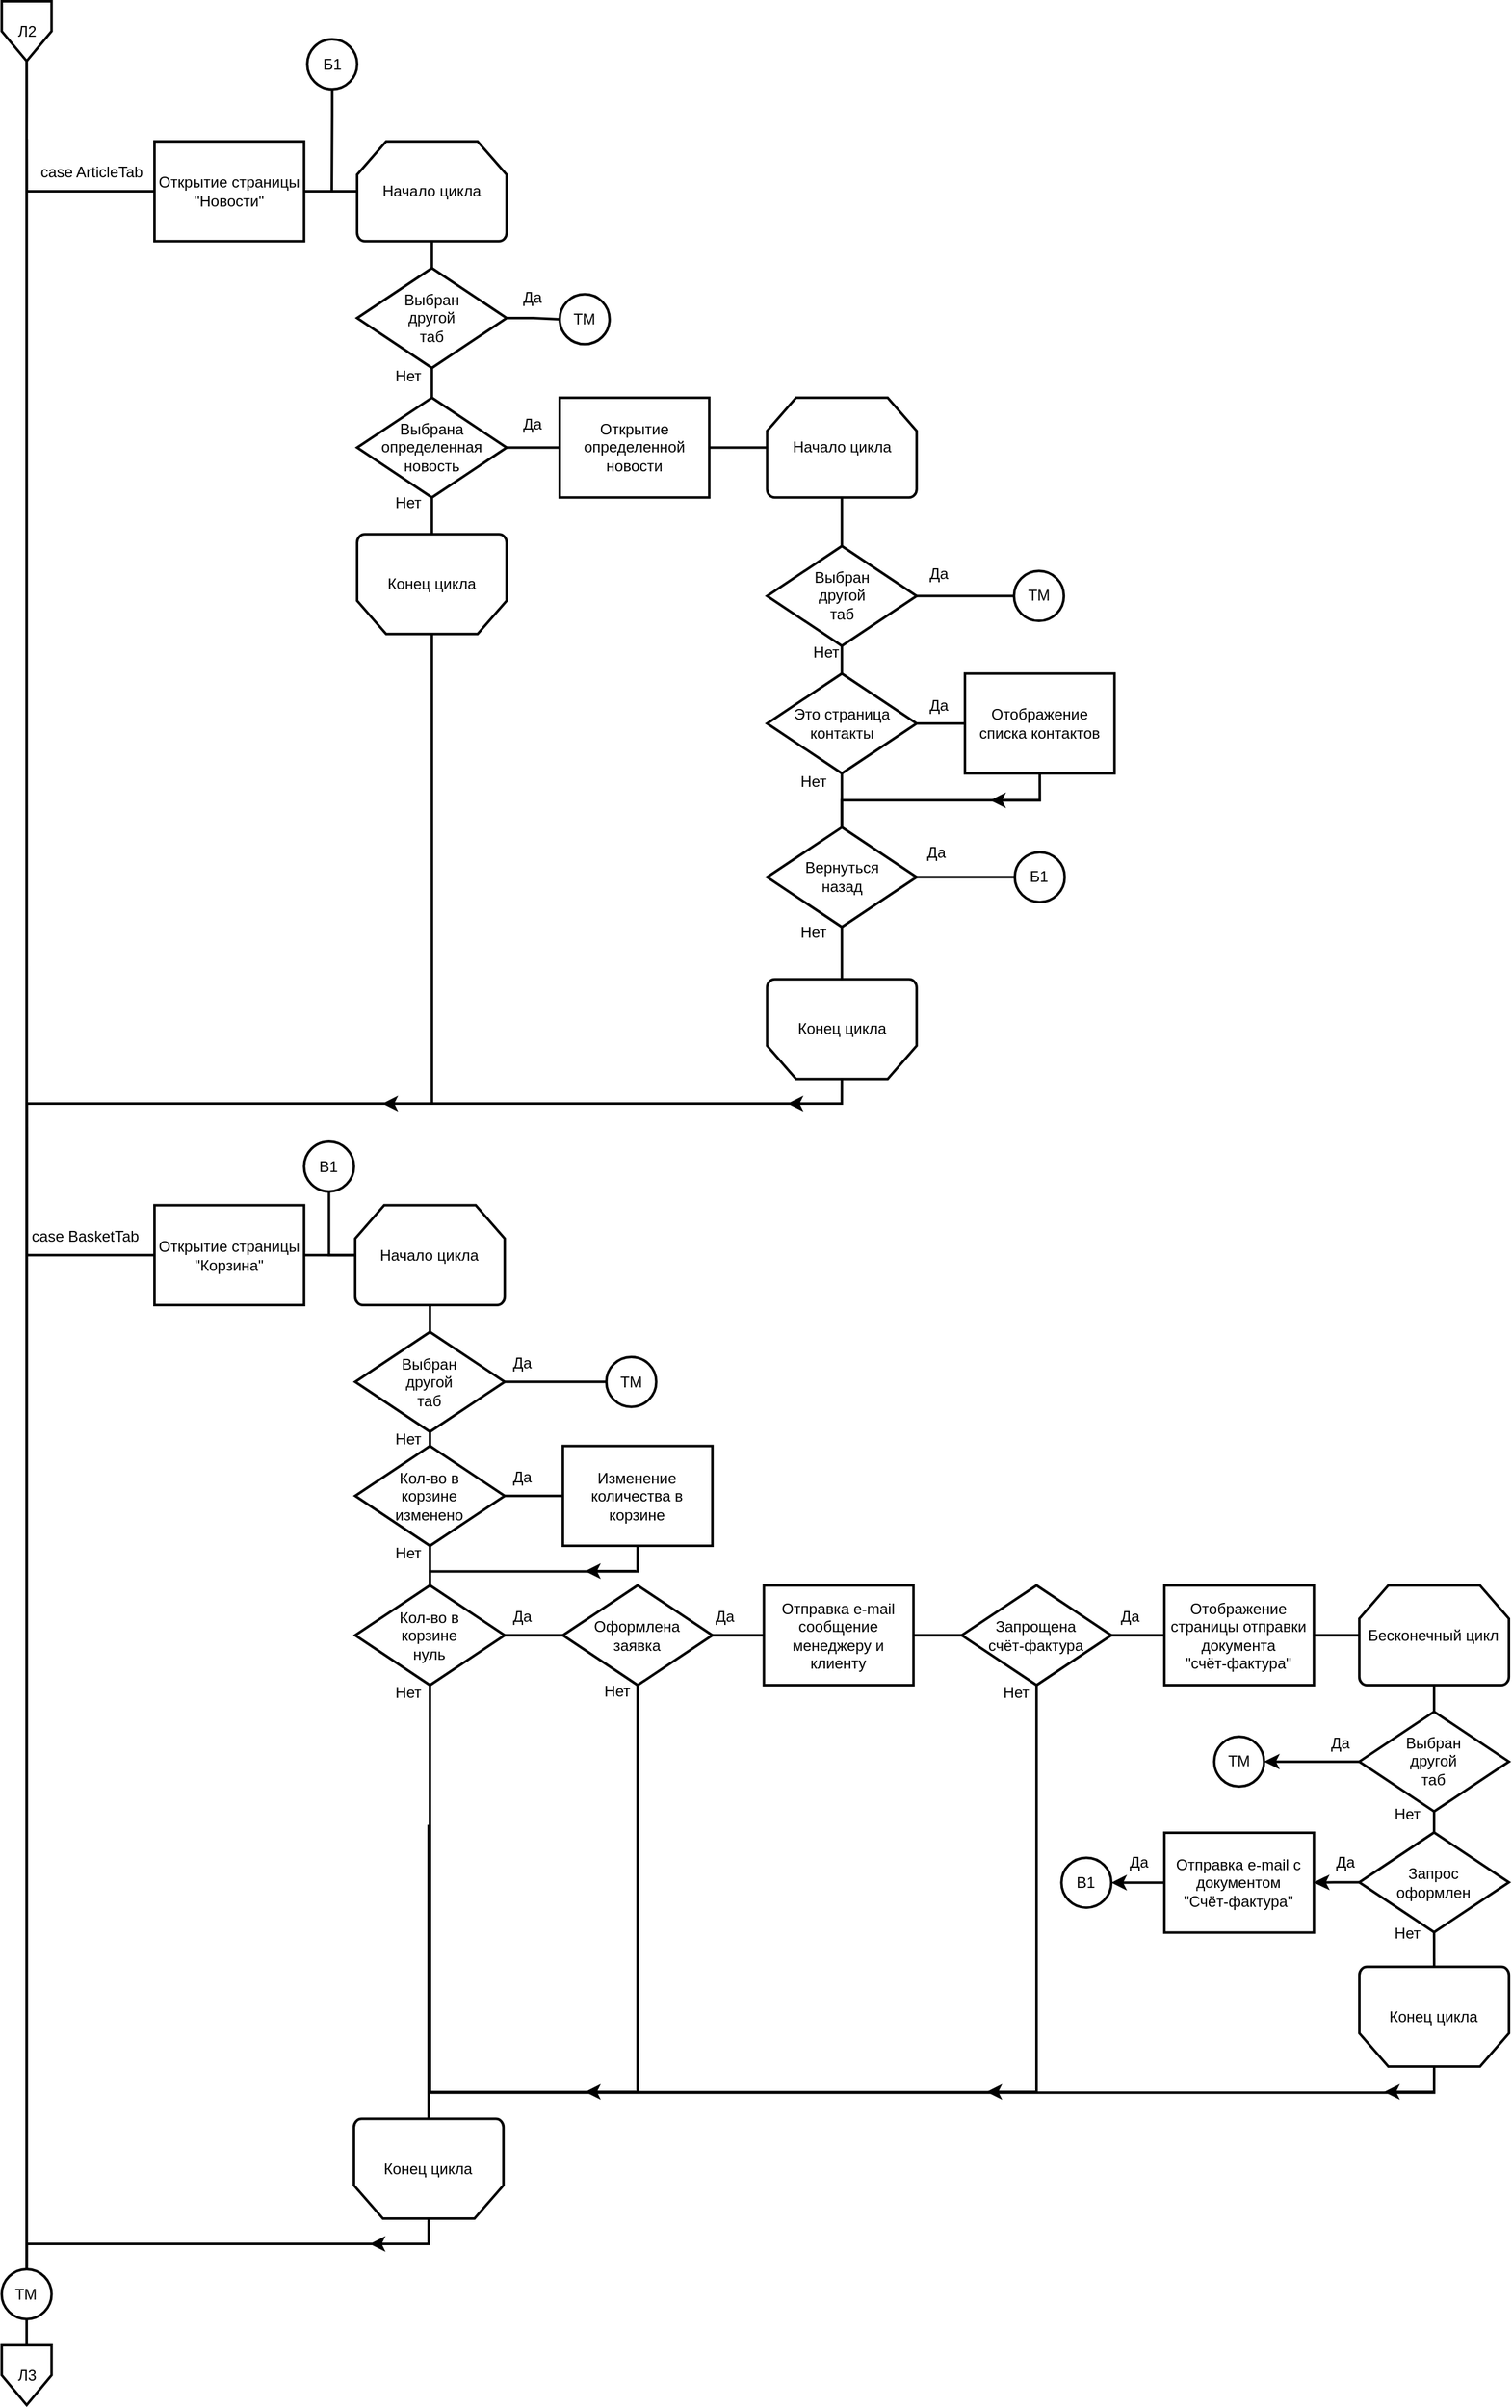 <mxfile version="21.2.8" type="device">
  <diagram name="Page-1" id="mLQ_XVHuGvEOCb3nRhEn">
    <mxGraphModel dx="1418" dy="828" grid="1" gridSize="10" guides="1" tooltips="1" connect="1" arrows="1" fold="1" page="1" pageScale="1" pageWidth="1169" pageHeight="1654" math="0" shadow="0">
      <root>
        <mxCell id="0" />
        <mxCell id="1" parent="0" />
        <mxCell id="KvnRA5Yr2zpOSTINbMvu-146" style="edgeStyle=orthogonalEdgeStyle;rounded=0;orthogonalLoop=1;jettySize=auto;html=1;exitX=0.5;exitY=1;exitDx=0;exitDy=0;exitPerimeter=0;strokeWidth=2;endArrow=none;endFill=0;" parent="1" target="KvnRA5Yr2zpOSTINbMvu-25" edge="1">
          <mxGeometry relative="1" as="geometry">
            <mxPoint x="99.055" y="278.74" as="sourcePoint" />
            <Array as="points">
              <mxPoint x="100" y="279" />
            </Array>
          </mxGeometry>
        </mxCell>
        <mxCell id="khyOvqJB74KbkY-MV7Ck-54" style="edgeStyle=orthogonalEdgeStyle;rounded=0;orthogonalLoop=1;jettySize=auto;html=1;exitX=0.5;exitY=1;exitDx=0;exitDy=0;exitPerimeter=0;entryX=0;entryY=0.5;entryDx=0;entryDy=0;strokeWidth=2;endArrow=none;endFill=0;" parent="1" target="KvnRA5Yr2zpOSTINbMvu-4" edge="1">
          <mxGeometry relative="1" as="geometry">
            <mxPoint x="99.055" y="278.74" as="sourcePoint" />
            <Array as="points">
              <mxPoint x="99" y="320" />
            </Array>
          </mxGeometry>
        </mxCell>
        <mxCell id="khyOvqJB74KbkY-MV7Ck-52" style="edgeStyle=orthogonalEdgeStyle;rounded=0;orthogonalLoop=1;jettySize=auto;html=1;exitX=1;exitY=0.5;exitDx=0;exitDy=0;entryX=0;entryY=0.5;entryDx=0;entryDy=0;entryPerimeter=0;strokeWidth=2;endArrow=none;endFill=0;" parent="1" source="KvnRA5Yr2zpOSTINbMvu-4" target="khyOvqJB74KbkY-MV7Ck-1" edge="1">
          <mxGeometry relative="1" as="geometry" />
        </mxCell>
        <mxCell id="KvnRA5Yr2zpOSTINbMvu-4" value="Открытие страницы &quot;Новости&quot;" style="rounded=0;whiteSpace=wrap;html=1;absoluteArcSize=1;arcSize=14;strokeWidth=2;" parent="1" vertex="1">
          <mxGeometry x="200.0" y="280.63" width="118.11" height="78.74" as="geometry" />
        </mxCell>
        <mxCell id="khyOvqJB74KbkY-MV7Ck-39" style="edgeStyle=orthogonalEdgeStyle;rounded=0;orthogonalLoop=1;jettySize=auto;html=1;exitX=1;exitY=0.5;exitDx=0;exitDy=0;entryX=0;entryY=0.5;entryDx=0;entryDy=0;entryPerimeter=0;strokeWidth=2;endArrow=none;endFill=0;" parent="1" source="KvnRA5Yr2zpOSTINbMvu-5" target="khyOvqJB74KbkY-MV7Ck-15" edge="1">
          <mxGeometry relative="1" as="geometry" />
        </mxCell>
        <mxCell id="KvnRA5Yr2zpOSTINbMvu-5" value="Открытие определенной новости" style="rounded=0;whiteSpace=wrap;html=1;absoluteArcSize=1;arcSize=14;strokeWidth=2;" parent="1" vertex="1">
          <mxGeometry x="520" y="482.89" width="118.11" height="78.74" as="geometry" />
        </mxCell>
        <mxCell id="khyOvqJB74KbkY-MV7Ck-56" style="edgeStyle=orthogonalEdgeStyle;rounded=0;orthogonalLoop=1;jettySize=auto;html=1;exitX=0.5;exitY=0;exitDx=0;exitDy=0;exitPerimeter=0;entryX=0.5;entryY=0;entryDx=0;entryDy=0;entryPerimeter=0;strokeWidth=2;endArrow=none;endFill=0;" parent="1" source="KvnRA5Yr2zpOSTINbMvu-15" target="KvnRA5Yr2zpOSTINbMvu-25" edge="1">
          <mxGeometry relative="1" as="geometry">
            <Array as="points">
              <mxPoint x="743" y="1040" />
              <mxPoint x="99" y="1040" />
            </Array>
          </mxGeometry>
        </mxCell>
        <mxCell id="KvnRA5Yr2zpOSTINbMvu-15" value="Конец цикла" style="strokeWidth=2;html=1;shape=mxgraph.flowchart.loop_limit;whiteSpace=wrap;flipH=1;flipV=1;" parent="1" vertex="1">
          <mxGeometry x="683.78" y="941.89" width="118.11" height="78.74" as="geometry" />
        </mxCell>
        <mxCell id="KvnRA5Yr2zpOSTINbMvu-190" style="edgeStyle=orthogonalEdgeStyle;rounded=0;orthogonalLoop=1;jettySize=auto;html=1;exitX=0.5;exitY=1;exitDx=0;exitDy=0;exitPerimeter=0;entryX=0.5;entryY=0;entryDx=0;entryDy=0;strokeWidth=2;endArrow=none;endFill=0;" parent="1" source="KvnRA5Yr2zpOSTINbMvu-25" target="KvnRA5Yr2zpOSTINbMvu-187" edge="1">
          <mxGeometry relative="1" as="geometry" />
        </mxCell>
        <mxCell id="KvnRA5Yr2zpOSTINbMvu-25" value="TM" style="strokeWidth=2;html=1;shape=mxgraph.flowchart.start_2;whiteSpace=wrap;" parent="1" vertex="1">
          <mxGeometry x="79.37" y="1960" width="39.37" height="39.37" as="geometry" />
        </mxCell>
        <mxCell id="khyOvqJB74KbkY-MV7Ck-14" style="edgeStyle=orthogonalEdgeStyle;rounded=0;orthogonalLoop=1;jettySize=auto;html=1;exitX=0.5;exitY=1;exitDx=0;exitDy=0;exitPerimeter=0;entryX=0.5;entryY=1;entryDx=0;entryDy=0;entryPerimeter=0;strokeWidth=2;endArrow=none;endFill=0;" parent="1" source="KvnRA5Yr2zpOSTINbMvu-30" target="khyOvqJB74KbkY-MV7Ck-2" edge="1">
          <mxGeometry relative="1" as="geometry" />
        </mxCell>
        <mxCell id="khyOvqJB74KbkY-MV7Ck-38" style="edgeStyle=orthogonalEdgeStyle;rounded=0;orthogonalLoop=1;jettySize=auto;html=1;exitX=1;exitY=0.5;exitDx=0;exitDy=0;exitPerimeter=0;entryX=0;entryY=0.5;entryDx=0;entryDy=0;strokeWidth=2;endArrow=none;endFill=0;" parent="1" source="KvnRA5Yr2zpOSTINbMvu-30" target="KvnRA5Yr2zpOSTINbMvu-5" edge="1">
          <mxGeometry relative="1" as="geometry" />
        </mxCell>
        <mxCell id="KvnRA5Yr2zpOSTINbMvu-30" value="Выбрана определенная новость" style="strokeWidth=2;html=1;shape=mxgraph.flowchart.decision;whiteSpace=wrap;" parent="1" vertex="1">
          <mxGeometry x="360.0" y="482.89" width="118.11" height="78.74" as="geometry" />
        </mxCell>
        <mxCell id="khyOvqJB74KbkY-MV7Ck-45" style="edgeStyle=orthogonalEdgeStyle;rounded=0;orthogonalLoop=1;jettySize=auto;html=1;exitX=1;exitY=0.5;exitDx=0;exitDy=0;exitPerimeter=0;entryX=0;entryY=0.5;entryDx=0;entryDy=0;strokeWidth=2;endArrow=none;endFill=0;" parent="1" source="KvnRA5Yr2zpOSTINbMvu-32" target="KvnRA5Yr2zpOSTINbMvu-33" edge="1">
          <mxGeometry relative="1" as="geometry" />
        </mxCell>
        <mxCell id="khyOvqJB74KbkY-MV7Ck-47" style="edgeStyle=orthogonalEdgeStyle;rounded=0;orthogonalLoop=1;jettySize=auto;html=1;exitX=0.5;exitY=1;exitDx=0;exitDy=0;exitPerimeter=0;entryX=0.5;entryY=0;entryDx=0;entryDy=0;entryPerimeter=0;strokeWidth=2;endArrow=none;endFill=0;" parent="1" source="KvnRA5Yr2zpOSTINbMvu-32" target="khyOvqJB74KbkY-MV7Ck-22" edge="1">
          <mxGeometry relative="1" as="geometry" />
        </mxCell>
        <mxCell id="KvnRA5Yr2zpOSTINbMvu-32" value="Это страница контакты" style="strokeWidth=2;html=1;shape=mxgraph.flowchart.decision;whiteSpace=wrap;" parent="1" vertex="1">
          <mxGeometry x="683.78" y="700.63" width="118.11" height="78.74" as="geometry" />
        </mxCell>
        <mxCell id="khyOvqJB74KbkY-MV7Ck-48" style="edgeStyle=orthogonalEdgeStyle;rounded=0;orthogonalLoop=1;jettySize=auto;html=1;exitX=0.5;exitY=1;exitDx=0;exitDy=0;entryX=0.5;entryY=0;entryDx=0;entryDy=0;entryPerimeter=0;strokeWidth=2;endArrow=none;endFill=0;" parent="1" source="KvnRA5Yr2zpOSTINbMvu-33" target="khyOvqJB74KbkY-MV7Ck-22" edge="1">
          <mxGeometry relative="1" as="geometry" />
        </mxCell>
        <mxCell id="KvnRA5Yr2zpOSTINbMvu-33" value="Отображение списка контактов" style="rounded=0;whiteSpace=wrap;html=1;absoluteArcSize=1;arcSize=14;strokeWidth=2;" parent="1" vertex="1">
          <mxGeometry x="840.0" y="700.63" width="118.11" height="78.74" as="geometry" />
        </mxCell>
        <mxCell id="khyOvqJB74KbkY-MV7Ck-101" style="edgeStyle=orthogonalEdgeStyle;rounded=0;orthogonalLoop=1;jettySize=auto;html=1;exitX=1;exitY=0.5;exitDx=0;exitDy=0;entryX=0;entryY=0.5;entryDx=0;entryDy=0;entryPerimeter=0;strokeWidth=2;endArrow=none;endFill=0;" parent="1" source="KvnRA5Yr2zpOSTINbMvu-35" target="khyOvqJB74KbkY-MV7Ck-60" edge="1">
          <mxGeometry relative="1" as="geometry" />
        </mxCell>
        <mxCell id="KvnRA5Yr2zpOSTINbMvu-35" value="Открытие страницы &quot;Корзина&quot;" style="rounded=0;whiteSpace=wrap;html=1;absoluteArcSize=1;arcSize=14;strokeWidth=2;" parent="1" vertex="1">
          <mxGeometry x="200.0" y="1120.26" width="118.11" height="78.74" as="geometry" />
        </mxCell>
        <mxCell id="khyOvqJB74KbkY-MV7Ck-73" style="edgeStyle=orthogonalEdgeStyle;rounded=0;orthogonalLoop=1;jettySize=auto;html=1;exitX=0.5;exitY=1;exitDx=0;exitDy=0;exitPerimeter=0;entryX=0.5;entryY=1;entryDx=0;entryDy=0;entryPerimeter=0;strokeWidth=2;endArrow=none;endFill=0;" parent="1" source="KvnRA5Yr2zpOSTINbMvu-36" target="khyOvqJB74KbkY-MV7Ck-61" edge="1">
          <mxGeometry relative="1" as="geometry" />
        </mxCell>
        <mxCell id="khyOvqJB74KbkY-MV7Ck-78" style="edgeStyle=orthogonalEdgeStyle;rounded=0;orthogonalLoop=1;jettySize=auto;html=1;exitX=1;exitY=0.5;exitDx=0;exitDy=0;exitPerimeter=0;entryX=0;entryY=0.5;entryDx=0;entryDy=0;entryPerimeter=0;strokeWidth=2;endArrow=none;endFill=0;" parent="1" source="KvnRA5Yr2zpOSTINbMvu-36" target="khyOvqJB74KbkY-MV7Ck-74" edge="1">
          <mxGeometry relative="1" as="geometry" />
        </mxCell>
        <mxCell id="KvnRA5Yr2zpOSTINbMvu-36" value="Кол-во в&lt;br&gt;корзине&lt;br&gt;нуль" style="strokeWidth=2;html=1;shape=mxgraph.flowchart.decision;whiteSpace=wrap;" parent="1" vertex="1">
          <mxGeometry x="358.48" y="1420.26" width="118.11" height="78.74" as="geometry" />
        </mxCell>
        <mxCell id="khyOvqJB74KbkY-MV7Ck-80" style="edgeStyle=orthogonalEdgeStyle;rounded=0;orthogonalLoop=1;jettySize=auto;html=1;exitX=1;exitY=0.5;exitDx=0;exitDy=0;entryX=0;entryY=0.5;entryDx=0;entryDy=0;entryPerimeter=0;strokeWidth=2;endArrow=none;endFill=0;" parent="1" source="KvnRA5Yr2zpOSTINbMvu-37" target="KvnRA5Yr2zpOSTINbMvu-38" edge="1">
          <mxGeometry relative="1" as="geometry" />
        </mxCell>
        <mxCell id="KvnRA5Yr2zpOSTINbMvu-37" value="Отправка e-mail сообщение менеджеру и клиенту" style="rounded=0;whiteSpace=wrap;html=1;absoluteArcSize=1;arcSize=14;strokeWidth=2;" parent="1" vertex="1">
          <mxGeometry x="681.26" y="1420.26" width="118.11" height="78.74" as="geometry" />
        </mxCell>
        <mxCell id="khyOvqJB74KbkY-MV7Ck-81" style="edgeStyle=orthogonalEdgeStyle;rounded=0;orthogonalLoop=1;jettySize=auto;html=1;exitX=1;exitY=0.5;exitDx=0;exitDy=0;exitPerimeter=0;entryX=0;entryY=0.5;entryDx=0;entryDy=0;strokeWidth=2;endArrow=none;endFill=0;" parent="1" source="KvnRA5Yr2zpOSTINbMvu-38" target="KvnRA5Yr2zpOSTINbMvu-39" edge="1">
          <mxGeometry relative="1" as="geometry" />
        </mxCell>
        <mxCell id="khyOvqJB74KbkY-MV7Ck-90" style="edgeStyle=orthogonalEdgeStyle;rounded=0;orthogonalLoop=1;jettySize=auto;html=1;exitX=0.5;exitY=1;exitDx=0;exitDy=0;exitPerimeter=0;strokeWidth=2;endArrow=none;endFill=0;" parent="1" source="KvnRA5Yr2zpOSTINbMvu-38" edge="1">
          <mxGeometry relative="1" as="geometry">
            <mxPoint x="417.48" y="1650.26" as="targetPoint" />
            <Array as="points">
              <mxPoint x="896.48" y="1820.26" />
              <mxPoint x="417.48" y="1820.26" />
            </Array>
          </mxGeometry>
        </mxCell>
        <mxCell id="KvnRA5Yr2zpOSTINbMvu-38" value="Запрощена&lt;br&gt;счёт-фактура" style="strokeWidth=2;html=1;shape=mxgraph.flowchart.decision;whiteSpace=wrap;" parent="1" vertex="1">
          <mxGeometry x="837.48" y="1420.26" width="118.11" height="78.74" as="geometry" />
        </mxCell>
        <mxCell id="khyOvqJB74KbkY-MV7Ck-82" style="edgeStyle=orthogonalEdgeStyle;rounded=0;orthogonalLoop=1;jettySize=auto;html=1;exitX=1;exitY=0.5;exitDx=0;exitDy=0;strokeWidth=2;endArrow=none;endFill=0;" parent="1" source="KvnRA5Yr2zpOSTINbMvu-39" target="khyOvqJB74KbkY-MV7Ck-75" edge="1">
          <mxGeometry relative="1" as="geometry" />
        </mxCell>
        <mxCell id="KvnRA5Yr2zpOSTINbMvu-39" value="Отображение страницы отправки документа&lt;br&gt;&quot;счёт-фактура&quot;" style="rounded=0;whiteSpace=wrap;html=1;absoluteArcSize=1;arcSize=14;strokeWidth=2;" parent="1" vertex="1">
          <mxGeometry x="997.48" y="1420.26" width="118.11" height="78.74" as="geometry" />
        </mxCell>
        <mxCell id="khyOvqJB74KbkY-MV7Ck-87" style="edgeStyle=orthogonalEdgeStyle;rounded=0;orthogonalLoop=1;jettySize=auto;html=1;exitX=0;exitY=0.5;exitDx=0;exitDy=0;exitPerimeter=0;entryX=1;entryY=0.5;entryDx=0;entryDy=0;" parent="1" source="KvnRA5Yr2zpOSTINbMvu-40" target="KvnRA5Yr2zpOSTINbMvu-44" edge="1">
          <mxGeometry relative="1" as="geometry" />
        </mxCell>
        <mxCell id="khyOvqJB74KbkY-MV7Ck-88" value="" style="edgeStyle=orthogonalEdgeStyle;rounded=0;orthogonalLoop=1;jettySize=auto;html=1;strokeWidth=2;" parent="1" source="KvnRA5Yr2zpOSTINbMvu-40" target="KvnRA5Yr2zpOSTINbMvu-44" edge="1">
          <mxGeometry relative="1" as="geometry" />
        </mxCell>
        <mxCell id="khyOvqJB74KbkY-MV7Ck-94" style="edgeStyle=orthogonalEdgeStyle;rounded=0;orthogonalLoop=1;jettySize=auto;html=1;exitX=0.5;exitY=1;exitDx=0;exitDy=0;exitPerimeter=0;entryX=0.5;entryY=1;entryDx=0;entryDy=0;entryPerimeter=0;endArrow=none;endFill=0;strokeWidth=2;" parent="1" source="KvnRA5Yr2zpOSTINbMvu-40" target="khyOvqJB74KbkY-MV7Ck-93" edge="1">
          <mxGeometry relative="1" as="geometry" />
        </mxCell>
        <mxCell id="KvnRA5Yr2zpOSTINbMvu-40" value="Запрос&lt;br&gt;оформлен" style="strokeWidth=2;html=1;shape=mxgraph.flowchart.decision;whiteSpace=wrap;" parent="1" vertex="1">
          <mxGeometry x="1151.42" y="1615.26" width="118.11" height="78.74" as="geometry" />
        </mxCell>
        <mxCell id="khyOvqJB74KbkY-MV7Ck-92" style="edgeStyle=orthogonalEdgeStyle;rounded=0;orthogonalLoop=1;jettySize=auto;html=1;exitX=0;exitY=0.5;exitDx=0;exitDy=0;entryX=1;entryY=0.5;entryDx=0;entryDy=0;entryPerimeter=0;strokeWidth=2;" parent="1" source="KvnRA5Yr2zpOSTINbMvu-44" target="khyOvqJB74KbkY-MV7Ck-91" edge="1">
          <mxGeometry relative="1" as="geometry" />
        </mxCell>
        <mxCell id="KvnRA5Yr2zpOSTINbMvu-44" value="Отправка e-mail с документом&lt;br&gt;&quot;Счёт-фактура&quot;" style="rounded=0;whiteSpace=wrap;html=1;absoluteArcSize=1;arcSize=14;strokeWidth=2;" parent="1" vertex="1">
          <mxGeometry x="997.48" y="1615.52" width="118.11" height="78.74" as="geometry" />
        </mxCell>
        <mxCell id="KvnRA5Yr2zpOSTINbMvu-187" value="Л3" style="verticalLabelPosition=middle;verticalAlign=middle;html=1;shape=offPageConnector;rounded=0;size=0.5;strokeWidth=2;labelPosition=center;align=center;" parent="1" vertex="1">
          <mxGeometry x="79.37" y="2020" width="39.37" height="47.244" as="geometry" />
        </mxCell>
        <mxCell id="khyOvqJB74KbkY-MV7Ck-11" style="edgeStyle=orthogonalEdgeStyle;rounded=0;orthogonalLoop=1;jettySize=auto;html=1;exitX=0.5;exitY=1;exitDx=0;exitDy=0;exitPerimeter=0;entryX=0.5;entryY=0;entryDx=0;entryDy=0;entryPerimeter=0;strokeWidth=2;endArrow=none;endFill=0;" parent="1" source="khyOvqJB74KbkY-MV7Ck-1" target="khyOvqJB74KbkY-MV7Ck-6" edge="1">
          <mxGeometry relative="1" as="geometry" />
        </mxCell>
        <mxCell id="khyOvqJB74KbkY-MV7Ck-1" value="Начало цикла" style="strokeWidth=2;html=1;shape=mxgraph.flowchart.loop_limit;whiteSpace=wrap;" parent="1" vertex="1">
          <mxGeometry x="360" y="280.63" width="118.11" height="78.74" as="geometry" />
        </mxCell>
        <mxCell id="khyOvqJB74KbkY-MV7Ck-57" style="edgeStyle=orthogonalEdgeStyle;rounded=0;orthogonalLoop=1;jettySize=auto;html=1;exitX=0.5;exitY=0;exitDx=0;exitDy=0;exitPerimeter=0;entryX=0.5;entryY=0;entryDx=0;entryDy=0;entryPerimeter=0;endArrow=none;endFill=0;strokeWidth=2;" parent="1" source="khyOvqJB74KbkY-MV7Ck-2" target="KvnRA5Yr2zpOSTINbMvu-25" edge="1">
          <mxGeometry relative="1" as="geometry">
            <Array as="points">
              <mxPoint x="419" y="1040" />
              <mxPoint x="99" y="1040" />
            </Array>
          </mxGeometry>
        </mxCell>
        <mxCell id="khyOvqJB74KbkY-MV7Ck-2" value="Конец цикла" style="strokeWidth=2;html=1;shape=mxgraph.flowchart.loop_limit;whiteSpace=wrap;flipH=1;flipV=1;" parent="1" vertex="1">
          <mxGeometry x="360" y="590.63" width="118.11" height="78.74" as="geometry" />
        </mxCell>
        <mxCell id="khyOvqJB74KbkY-MV7Ck-12" style="edgeStyle=orthogonalEdgeStyle;rounded=0;orthogonalLoop=1;jettySize=auto;html=1;exitX=1;exitY=0.5;exitDx=0;exitDy=0;exitPerimeter=0;entryX=0;entryY=0.5;entryDx=0;entryDy=0;entryPerimeter=0;strokeWidth=2;endArrow=none;endFill=0;" parent="1" source="khyOvqJB74KbkY-MV7Ck-6" target="khyOvqJB74KbkY-MV7Ck-8" edge="1">
          <mxGeometry relative="1" as="geometry" />
        </mxCell>
        <mxCell id="khyOvqJB74KbkY-MV7Ck-13" style="edgeStyle=orthogonalEdgeStyle;rounded=0;orthogonalLoop=1;jettySize=auto;html=1;exitX=0.5;exitY=1;exitDx=0;exitDy=0;exitPerimeter=0;entryX=0.5;entryY=0;entryDx=0;entryDy=0;entryPerimeter=0;strokeWidth=2;endArrow=none;endFill=0;" parent="1" source="khyOvqJB74KbkY-MV7Ck-6" target="KvnRA5Yr2zpOSTINbMvu-30" edge="1">
          <mxGeometry relative="1" as="geometry" />
        </mxCell>
        <mxCell id="khyOvqJB74KbkY-MV7Ck-6" value="Выбран&lt;br&gt;другой&lt;br&gt;таб" style="strokeWidth=2;html=1;shape=mxgraph.flowchart.decision;whiteSpace=wrap;" parent="1" vertex="1">
          <mxGeometry x="360.0" y="380.63" width="118.11" height="78.74" as="geometry" />
        </mxCell>
        <mxCell id="khyOvqJB74KbkY-MV7Ck-8" value="TM" style="strokeWidth=2;html=1;shape=mxgraph.flowchart.start_2;whiteSpace=wrap;" parent="1" vertex="1">
          <mxGeometry x="520.0" y="401.26" width="39.37" height="39.37" as="geometry" />
        </mxCell>
        <mxCell id="khyOvqJB74KbkY-MV7Ck-18" style="edgeStyle=orthogonalEdgeStyle;rounded=0;orthogonalLoop=1;jettySize=auto;html=1;exitX=0.5;exitY=1;exitDx=0;exitDy=0;exitPerimeter=0;entryX=0.5;entryY=0;entryDx=0;entryDy=0;entryPerimeter=0;strokeWidth=2;endArrow=none;endFill=0;" parent="1" source="khyOvqJB74KbkY-MV7Ck-15" target="khyOvqJB74KbkY-MV7Ck-16" edge="1">
          <mxGeometry relative="1" as="geometry" />
        </mxCell>
        <mxCell id="khyOvqJB74KbkY-MV7Ck-15" value="Начало цикла" style="strokeWidth=2;html=1;shape=mxgraph.flowchart.loop_limit;whiteSpace=wrap;" parent="1" vertex="1">
          <mxGeometry x="683.78" y="482.89" width="118.11" height="78.74" as="geometry" />
        </mxCell>
        <mxCell id="khyOvqJB74KbkY-MV7Ck-19" style="edgeStyle=orthogonalEdgeStyle;rounded=0;orthogonalLoop=1;jettySize=auto;html=1;exitX=0.5;exitY=1;exitDx=0;exitDy=0;exitPerimeter=0;entryX=0.5;entryY=0;entryDx=0;entryDy=0;entryPerimeter=0;strokeWidth=2;endArrow=none;endFill=0;" parent="1" source="khyOvqJB74KbkY-MV7Ck-16" target="KvnRA5Yr2zpOSTINbMvu-32" edge="1">
          <mxGeometry relative="1" as="geometry" />
        </mxCell>
        <mxCell id="khyOvqJB74KbkY-MV7Ck-21" style="edgeStyle=orthogonalEdgeStyle;rounded=0;orthogonalLoop=1;jettySize=auto;html=1;exitX=1;exitY=0.5;exitDx=0;exitDy=0;exitPerimeter=0;entryX=0;entryY=0.5;entryDx=0;entryDy=0;entryPerimeter=0;strokeWidth=2;endArrow=none;endFill=0;" parent="1" source="khyOvqJB74KbkY-MV7Ck-16" target="khyOvqJB74KbkY-MV7Ck-17" edge="1">
          <mxGeometry relative="1" as="geometry" />
        </mxCell>
        <mxCell id="khyOvqJB74KbkY-MV7Ck-16" value="Выбран&lt;br&gt;другой&lt;br&gt;таб" style="strokeWidth=2;html=1;shape=mxgraph.flowchart.decision;whiteSpace=wrap;" parent="1" vertex="1">
          <mxGeometry x="683.78" y="600.0" width="118.11" height="78.74" as="geometry" />
        </mxCell>
        <mxCell id="khyOvqJB74KbkY-MV7Ck-17" value="TM" style="strokeWidth=2;html=1;shape=mxgraph.flowchart.start_2;whiteSpace=wrap;" parent="1" vertex="1">
          <mxGeometry x="878.74" y="619.68" width="39.37" height="39.37" as="geometry" />
        </mxCell>
        <mxCell id="khyOvqJB74KbkY-MV7Ck-28" style="edgeStyle=orthogonalEdgeStyle;rounded=0;orthogonalLoop=1;jettySize=auto;html=1;exitX=0.5;exitY=1;exitDx=0;exitDy=0;exitPerimeter=0;entryX=0.5;entryY=1;entryDx=0;entryDy=0;entryPerimeter=0;strokeWidth=2;endArrow=none;endFill=0;" parent="1" source="khyOvqJB74KbkY-MV7Ck-22" target="KvnRA5Yr2zpOSTINbMvu-15" edge="1">
          <mxGeometry relative="1" as="geometry" />
        </mxCell>
        <mxCell id="khyOvqJB74KbkY-MV7Ck-108" style="edgeStyle=orthogonalEdgeStyle;rounded=0;orthogonalLoop=1;jettySize=auto;html=1;exitX=1;exitY=0.5;exitDx=0;exitDy=0;exitPerimeter=0;entryX=0;entryY=0.5;entryDx=0;entryDy=0;entryPerimeter=0;strokeWidth=2;endArrow=none;endFill=0;" parent="1" source="khyOvqJB74KbkY-MV7Ck-22" target="khyOvqJB74KbkY-MV7Ck-23" edge="1">
          <mxGeometry relative="1" as="geometry" />
        </mxCell>
        <mxCell id="khyOvqJB74KbkY-MV7Ck-22" value="Вернуться &lt;br&gt;назад" style="strokeWidth=2;html=1;shape=mxgraph.flowchart.decision;whiteSpace=wrap;" parent="1" vertex="1">
          <mxGeometry x="683.78" y="821.89" width="118.11" height="78.74" as="geometry" />
        </mxCell>
        <mxCell id="khyOvqJB74KbkY-MV7Ck-23" value="Б1" style="strokeWidth=2;html=1;shape=mxgraph.flowchart.start_2;whiteSpace=wrap;" parent="1" vertex="1">
          <mxGeometry x="879.37" y="841.58" width="39.37" height="39.37" as="geometry" />
        </mxCell>
        <mxCell id="khyOvqJB74KbkY-MV7Ck-53" style="edgeStyle=orthogonalEdgeStyle;rounded=0;orthogonalLoop=1;jettySize=auto;html=1;exitX=0.5;exitY=1;exitDx=0;exitDy=0;exitPerimeter=0;entryX=0;entryY=0.5;entryDx=0;entryDy=0;entryPerimeter=0;strokeWidth=2;endArrow=none;endFill=0;" parent="1" source="khyOvqJB74KbkY-MV7Ck-33" target="khyOvqJB74KbkY-MV7Ck-1" edge="1">
          <mxGeometry relative="1" as="geometry" />
        </mxCell>
        <mxCell id="khyOvqJB74KbkY-MV7Ck-33" value="Б1" style="strokeWidth=2;html=1;shape=mxgraph.flowchart.start_2;whiteSpace=wrap;" parent="1" vertex="1">
          <mxGeometry x="320.63" y="200.0" width="39.37" height="39.37" as="geometry" />
        </mxCell>
        <mxCell id="khyOvqJB74KbkY-MV7Ck-35" value="Да" style="text;html=1;align=center;verticalAlign=middle;resizable=0;points=[];autosize=1;strokeColor=none;fillColor=none;" parent="1" vertex="1">
          <mxGeometry x="478.11" y="389.37" width="40" height="30" as="geometry" />
        </mxCell>
        <mxCell id="khyOvqJB74KbkY-MV7Ck-36" value="Нет" style="text;html=1;align=center;verticalAlign=middle;resizable=0;points=[];autosize=1;strokeColor=none;fillColor=none;" parent="1" vertex="1">
          <mxGeometry x="380" y="450.63" width="40" height="30" as="geometry" />
        </mxCell>
        <mxCell id="khyOvqJB74KbkY-MV7Ck-37" value="Да" style="text;html=1;align=center;verticalAlign=middle;resizable=0;points=[];autosize=1;strokeColor=none;fillColor=none;" parent="1" vertex="1">
          <mxGeometry x="478.11" y="489.37" width="40" height="30" as="geometry" />
        </mxCell>
        <mxCell id="khyOvqJB74KbkY-MV7Ck-40" value="Нет" style="text;html=1;align=center;verticalAlign=middle;resizable=0;points=[];autosize=1;strokeColor=none;fillColor=none;" parent="1" vertex="1">
          <mxGeometry x="380" y="550.63" width="40" height="30" as="geometry" />
        </mxCell>
        <mxCell id="khyOvqJB74KbkY-MV7Ck-41" value="Да" style="text;html=1;align=center;verticalAlign=middle;resizable=0;points=[];autosize=1;strokeColor=none;fillColor=none;" parent="1" vertex="1">
          <mxGeometry x="799.37" y="606.63" width="40" height="30" as="geometry" />
        </mxCell>
        <mxCell id="khyOvqJB74KbkY-MV7Ck-42" value="Нет" style="text;html=1;align=center;verticalAlign=middle;resizable=0;points=[];autosize=1;strokeColor=none;fillColor=none;" parent="1" vertex="1">
          <mxGeometry x="710" y="669.37" width="40" height="30" as="geometry" />
        </mxCell>
        <mxCell id="khyOvqJB74KbkY-MV7Ck-49" value="Да" style="text;html=1;align=center;verticalAlign=middle;resizable=0;points=[];autosize=1;strokeColor=none;fillColor=none;" parent="1" vertex="1">
          <mxGeometry x="799.37" y="710.63" width="40" height="30" as="geometry" />
        </mxCell>
        <mxCell id="khyOvqJB74KbkY-MV7Ck-50" value="Нет" style="text;html=1;align=center;verticalAlign=middle;resizable=0;points=[];autosize=1;strokeColor=none;fillColor=none;" parent="1" vertex="1">
          <mxGeometry x="700" y="770.63" width="40" height="30" as="geometry" />
        </mxCell>
        <mxCell id="khyOvqJB74KbkY-MV7Ck-51" value="" style="endArrow=classic;html=1;rounded=0;strokeWidth=2;" parent="1" edge="1">
          <mxGeometry width="50" height="50" relative="1" as="geometry">
            <mxPoint x="900.0" y="800.63" as="sourcePoint" />
            <mxPoint x="860.0" y="800.63" as="targetPoint" />
          </mxGeometry>
        </mxCell>
        <mxCell id="khyOvqJB74KbkY-MV7Ck-55" value="case ArticleTab" style="text;html=1;align=center;verticalAlign=middle;resizable=0;points=[];autosize=1;strokeColor=none;fillColor=none;" parent="1" vertex="1">
          <mxGeometry x="100" y="290" width="100" height="30" as="geometry" />
        </mxCell>
        <mxCell id="khyOvqJB74KbkY-MV7Ck-58" value="" style="endArrow=classic;html=1;rounded=0;strokeWidth=2;" parent="1" edge="1">
          <mxGeometry width="50" height="50" relative="1" as="geometry">
            <mxPoint x="420.0" y="1040" as="sourcePoint" />
            <mxPoint x="380.0" y="1040" as="targetPoint" />
          </mxGeometry>
        </mxCell>
        <mxCell id="khyOvqJB74KbkY-MV7Ck-59" value="" style="endArrow=classic;html=1;rounded=0;strokeWidth=2;" parent="1" edge="1">
          <mxGeometry width="50" height="50" relative="1" as="geometry">
            <mxPoint x="740.0" y="1040" as="sourcePoint" />
            <mxPoint x="700.0" y="1040" as="targetPoint" />
          </mxGeometry>
        </mxCell>
        <mxCell id="khyOvqJB74KbkY-MV7Ck-64" style="edgeStyle=orthogonalEdgeStyle;rounded=0;orthogonalLoop=1;jettySize=auto;html=1;exitX=0.5;exitY=1;exitDx=0;exitDy=0;exitPerimeter=0;entryX=0.5;entryY=0;entryDx=0;entryDy=0;entryPerimeter=0;strokeWidth=2;endArrow=none;endFill=0;" parent="1" source="khyOvqJB74KbkY-MV7Ck-60" target="khyOvqJB74KbkY-MV7Ck-62" edge="1">
          <mxGeometry relative="1" as="geometry" />
        </mxCell>
        <mxCell id="khyOvqJB74KbkY-MV7Ck-60" value="Начало цикла" style="strokeWidth=2;html=1;shape=mxgraph.flowchart.loop_limit;whiteSpace=wrap;" parent="1" vertex="1">
          <mxGeometry x="358.48" y="1120.26" width="118.11" height="78.74" as="geometry" />
        </mxCell>
        <mxCell id="khyOvqJB74KbkY-MV7Ck-96" style="edgeStyle=orthogonalEdgeStyle;rounded=0;orthogonalLoop=1;jettySize=auto;html=1;exitX=0.5;exitY=0;exitDx=0;exitDy=0;exitPerimeter=0;entryX=0.5;entryY=0;entryDx=0;entryDy=0;entryPerimeter=0;endArrow=none;endFill=0;strokeWidth=2;" parent="1" source="khyOvqJB74KbkY-MV7Ck-61" target="KvnRA5Yr2zpOSTINbMvu-25" edge="1">
          <mxGeometry relative="1" as="geometry" />
        </mxCell>
        <mxCell id="khyOvqJB74KbkY-MV7Ck-61" value="Конец цикла" style="strokeWidth=2;html=1;shape=mxgraph.flowchart.loop_limit;whiteSpace=wrap;flipH=1;flipV=1;" parent="1" vertex="1">
          <mxGeometry x="357.48" y="1841.26" width="118.11" height="78.74" as="geometry" />
        </mxCell>
        <mxCell id="khyOvqJB74KbkY-MV7Ck-65" style="edgeStyle=orthogonalEdgeStyle;rounded=0;orthogonalLoop=1;jettySize=auto;html=1;exitX=1;exitY=0.5;exitDx=0;exitDy=0;exitPerimeter=0;entryX=0;entryY=0.5;entryDx=0;entryDy=0;entryPerimeter=0;strokeWidth=2;endArrow=none;endFill=0;" parent="1" source="khyOvqJB74KbkY-MV7Ck-62" target="khyOvqJB74KbkY-MV7Ck-63" edge="1">
          <mxGeometry relative="1" as="geometry" />
        </mxCell>
        <mxCell id="khyOvqJB74KbkY-MV7Ck-68" style="edgeStyle=orthogonalEdgeStyle;rounded=0;orthogonalLoop=1;jettySize=auto;html=1;exitX=0.5;exitY=1;exitDx=0;exitDy=0;exitPerimeter=0;entryX=0.5;entryY=0;entryDx=0;entryDy=0;entryPerimeter=0;strokeWidth=2;endArrow=none;endFill=0;" parent="1" source="khyOvqJB74KbkY-MV7Ck-62" target="khyOvqJB74KbkY-MV7Ck-66" edge="1">
          <mxGeometry relative="1" as="geometry" />
        </mxCell>
        <mxCell id="khyOvqJB74KbkY-MV7Ck-62" value="Выбран&lt;br&gt;другой&lt;br&gt;таб" style="strokeWidth=2;html=1;shape=mxgraph.flowchart.decision;whiteSpace=wrap;" parent="1" vertex="1">
          <mxGeometry x="358.48" y="1220.26" width="118.11" height="78.74" as="geometry" />
        </mxCell>
        <mxCell id="khyOvqJB74KbkY-MV7Ck-63" value="TM" style="strokeWidth=2;html=1;shape=mxgraph.flowchart.start_2;whiteSpace=wrap;" parent="1" vertex="1">
          <mxGeometry x="556.85" y="1239.95" width="39.37" height="39.37" as="geometry" />
        </mxCell>
        <mxCell id="khyOvqJB74KbkY-MV7Ck-69" style="edgeStyle=orthogonalEdgeStyle;rounded=0;orthogonalLoop=1;jettySize=auto;html=1;exitX=0.5;exitY=1;exitDx=0;exitDy=0;exitPerimeter=0;entryX=0.5;entryY=0;entryDx=0;entryDy=0;entryPerimeter=0;strokeWidth=2;endArrow=none;endFill=0;" parent="1" source="khyOvqJB74KbkY-MV7Ck-66" target="KvnRA5Yr2zpOSTINbMvu-36" edge="1">
          <mxGeometry relative="1" as="geometry" />
        </mxCell>
        <mxCell id="khyOvqJB74KbkY-MV7Ck-70" style="edgeStyle=orthogonalEdgeStyle;rounded=0;orthogonalLoop=1;jettySize=auto;html=1;exitX=1;exitY=0.5;exitDx=0;exitDy=0;exitPerimeter=0;entryX=0;entryY=0.5;entryDx=0;entryDy=0;strokeWidth=2;endArrow=none;endFill=0;" parent="1" source="khyOvqJB74KbkY-MV7Ck-66" target="khyOvqJB74KbkY-MV7Ck-67" edge="1">
          <mxGeometry relative="1" as="geometry" />
        </mxCell>
        <mxCell id="khyOvqJB74KbkY-MV7Ck-66" value="Кол-во в &lt;br&gt;корзине&lt;br&gt;изменено" style="strokeWidth=2;html=1;shape=mxgraph.flowchart.decision;whiteSpace=wrap;" parent="1" vertex="1">
          <mxGeometry x="358.48" y="1310.26" width="118.11" height="78.74" as="geometry" />
        </mxCell>
        <mxCell id="khyOvqJB74KbkY-MV7Ck-71" style="edgeStyle=orthogonalEdgeStyle;rounded=0;orthogonalLoop=1;jettySize=auto;html=1;exitX=0.5;exitY=1;exitDx=0;exitDy=0;entryX=0.5;entryY=0;entryDx=0;entryDy=0;entryPerimeter=0;strokeWidth=2;endArrow=none;endFill=0;" parent="1" source="khyOvqJB74KbkY-MV7Ck-67" target="KvnRA5Yr2zpOSTINbMvu-36" edge="1">
          <mxGeometry relative="1" as="geometry">
            <Array as="points">
              <mxPoint x="582.48" y="1409.26" />
              <mxPoint x="417.48" y="1409.26" />
            </Array>
          </mxGeometry>
        </mxCell>
        <mxCell id="khyOvqJB74KbkY-MV7Ck-67" value="Изменение количества в корзине" style="rounded=0;whiteSpace=wrap;html=1;absoluteArcSize=1;arcSize=14;strokeWidth=2;" parent="1" vertex="1">
          <mxGeometry x="522.48" y="1310.26" width="118.11" height="78.74" as="geometry" />
        </mxCell>
        <mxCell id="khyOvqJB74KbkY-MV7Ck-79" style="edgeStyle=orthogonalEdgeStyle;rounded=0;orthogonalLoop=1;jettySize=auto;html=1;exitX=1;exitY=0.5;exitDx=0;exitDy=0;exitPerimeter=0;entryX=0;entryY=0.5;entryDx=0;entryDy=0;strokeWidth=2;endArrow=none;endFill=0;" parent="1" source="khyOvqJB74KbkY-MV7Ck-74" target="KvnRA5Yr2zpOSTINbMvu-37" edge="1">
          <mxGeometry relative="1" as="geometry" />
        </mxCell>
        <mxCell id="khyOvqJB74KbkY-MV7Ck-89" style="edgeStyle=orthogonalEdgeStyle;rounded=0;orthogonalLoop=1;jettySize=auto;html=1;exitX=0.5;exitY=1;exitDx=0;exitDy=0;exitPerimeter=0;endArrow=none;endFill=0;strokeWidth=2;entryX=0.5;entryY=1;entryDx=0;entryDy=0;entryPerimeter=0;" parent="1" source="khyOvqJB74KbkY-MV7Ck-74" target="khyOvqJB74KbkY-MV7Ck-61" edge="1">
          <mxGeometry relative="1" as="geometry">
            <mxPoint x="437.48" y="1610.26" as="targetPoint" />
            <Array as="points">
              <mxPoint x="581.48" y="1820.26" />
              <mxPoint x="417.48" y="1820.26" />
              <mxPoint x="417.48" y="1610.26" />
            </Array>
          </mxGeometry>
        </mxCell>
        <mxCell id="khyOvqJB74KbkY-MV7Ck-74" value="Оформлена&lt;br&gt;заявка" style="strokeWidth=2;html=1;shape=mxgraph.flowchart.decision;whiteSpace=wrap;" parent="1" vertex="1">
          <mxGeometry x="522.48" y="1420.26" width="118.11" height="78.74" as="geometry" />
        </mxCell>
        <mxCell id="khyOvqJB74KbkY-MV7Ck-83" style="edgeStyle=orthogonalEdgeStyle;rounded=0;orthogonalLoop=1;jettySize=auto;html=1;exitX=0.5;exitY=1;exitDx=0;exitDy=0;exitPerimeter=0;entryX=0.5;entryY=0;entryDx=0;entryDy=0;entryPerimeter=0;strokeWidth=2;endArrow=none;endFill=0;" parent="1" source="khyOvqJB74KbkY-MV7Ck-75" target="khyOvqJB74KbkY-MV7Ck-76" edge="1">
          <mxGeometry relative="1" as="geometry" />
        </mxCell>
        <mxCell id="khyOvqJB74KbkY-MV7Ck-75" value="Бесконечный цикл" style="strokeWidth=2;html=1;shape=mxgraph.flowchart.loop_limit;whiteSpace=wrap;" parent="1" vertex="1">
          <mxGeometry x="1151.42" y="1420.26" width="118.11" height="78.74" as="geometry" />
        </mxCell>
        <mxCell id="khyOvqJB74KbkY-MV7Ck-84" style="edgeStyle=orthogonalEdgeStyle;rounded=0;orthogonalLoop=1;jettySize=auto;html=1;exitX=0;exitY=0.5;exitDx=0;exitDy=0;exitPerimeter=0;entryX=1;entryY=0.5;entryDx=0;entryDy=0;entryPerimeter=0;strokeWidth=2;" parent="1" source="khyOvqJB74KbkY-MV7Ck-76" target="khyOvqJB74KbkY-MV7Ck-77" edge="1">
          <mxGeometry relative="1" as="geometry" />
        </mxCell>
        <mxCell id="khyOvqJB74KbkY-MV7Ck-85" style="edgeStyle=orthogonalEdgeStyle;rounded=0;orthogonalLoop=1;jettySize=auto;html=1;exitX=0.5;exitY=1;exitDx=0;exitDy=0;exitPerimeter=0;entryX=0.5;entryY=0;entryDx=0;entryDy=0;entryPerimeter=0;strokeWidth=2;endArrow=none;endFill=0;" parent="1" source="khyOvqJB74KbkY-MV7Ck-76" target="KvnRA5Yr2zpOSTINbMvu-40" edge="1">
          <mxGeometry relative="1" as="geometry" />
        </mxCell>
        <mxCell id="khyOvqJB74KbkY-MV7Ck-76" value="Выбран&lt;br&gt;другой&lt;br&gt;таб" style="strokeWidth=2;html=1;shape=mxgraph.flowchart.decision;whiteSpace=wrap;" parent="1" vertex="1">
          <mxGeometry x="1151.42" y="1519.95" width="118.11" height="78.74" as="geometry" />
        </mxCell>
        <mxCell id="khyOvqJB74KbkY-MV7Ck-77" value="TM" style="strokeWidth=2;html=1;shape=mxgraph.flowchart.start_2;whiteSpace=wrap;" parent="1" vertex="1">
          <mxGeometry x="1036.85" y="1539.63" width="39.37" height="39.37" as="geometry" />
        </mxCell>
        <mxCell id="khyOvqJB74KbkY-MV7Ck-91" value="В1" style="strokeWidth=2;html=1;shape=mxgraph.flowchart.start_2;whiteSpace=wrap;" parent="1" vertex="1">
          <mxGeometry x="916.22" y="1635.2" width="39.37" height="39.37" as="geometry" />
        </mxCell>
        <mxCell id="khyOvqJB74KbkY-MV7Ck-95" style="edgeStyle=orthogonalEdgeStyle;rounded=0;orthogonalLoop=1;jettySize=auto;html=1;exitX=0.5;exitY=0;exitDx=0;exitDy=0;exitPerimeter=0;entryX=0.5;entryY=1;entryDx=0;entryDy=0;entryPerimeter=0;strokeWidth=2;endArrow=none;endFill=0;" parent="1" source="khyOvqJB74KbkY-MV7Ck-93" target="khyOvqJB74KbkY-MV7Ck-61" edge="1">
          <mxGeometry relative="1" as="geometry" />
        </mxCell>
        <mxCell id="khyOvqJB74KbkY-MV7Ck-93" value="Конец цикла" style="strokeWidth=2;html=1;shape=mxgraph.flowchart.loop_limit;whiteSpace=wrap;flipH=1;flipV=1;" parent="1" vertex="1">
          <mxGeometry x="1151.48" y="1721.26" width="118.11" height="78.74" as="geometry" />
        </mxCell>
        <mxCell id="khyOvqJB74KbkY-MV7Ck-98" style="edgeStyle=orthogonalEdgeStyle;rounded=0;orthogonalLoop=1;jettySize=auto;html=1;exitX=0.5;exitY=1;exitDx=0;exitDy=0;endArrow=none;endFill=0;strokeWidth=2;" parent="1" source="khyOvqJB74KbkY-MV7Ck-97" edge="1">
          <mxGeometry relative="1" as="geometry">
            <mxPoint x="99" y="280" as="targetPoint" />
          </mxGeometry>
        </mxCell>
        <mxCell id="khyOvqJB74KbkY-MV7Ck-100" style="edgeStyle=orthogonalEdgeStyle;rounded=0;orthogonalLoop=1;jettySize=auto;html=1;exitX=0.5;exitY=1;exitDx=0;exitDy=0;entryX=0;entryY=0.5;entryDx=0;entryDy=0;endArrow=none;endFill=0;strokeWidth=2;" parent="1" source="khyOvqJB74KbkY-MV7Ck-97" target="KvnRA5Yr2zpOSTINbMvu-35" edge="1">
          <mxGeometry relative="1" as="geometry" />
        </mxCell>
        <mxCell id="khyOvqJB74KbkY-MV7Ck-97" value="Л2" style="verticalLabelPosition=middle;verticalAlign=middle;html=1;shape=offPageConnector;rounded=0;size=0.5;strokeWidth=2;labelPosition=center;align=center;" parent="1" vertex="1">
          <mxGeometry x="79.37" y="170.0" width="39.37" height="47.244" as="geometry" />
        </mxCell>
        <mxCell id="khyOvqJB74KbkY-MV7Ck-102" style="edgeStyle=orthogonalEdgeStyle;rounded=0;orthogonalLoop=1;jettySize=auto;html=1;exitX=0.5;exitY=1;exitDx=0;exitDy=0;exitPerimeter=0;entryX=0;entryY=0.5;entryDx=0;entryDy=0;entryPerimeter=0;strokeWidth=2;endArrow=none;endFill=0;" parent="1" source="khyOvqJB74KbkY-MV7Ck-99" target="khyOvqJB74KbkY-MV7Ck-60" edge="1">
          <mxGeometry relative="1" as="geometry" />
        </mxCell>
        <mxCell id="khyOvqJB74KbkY-MV7Ck-99" value="В1" style="strokeWidth=2;html=1;shape=mxgraph.flowchart.start_2;whiteSpace=wrap;" parent="1" vertex="1">
          <mxGeometry x="318.11" y="1070.0" width="39.37" height="39.37" as="geometry" />
        </mxCell>
        <mxCell id="khyOvqJB74KbkY-MV7Ck-103" value="" style="endArrow=classic;html=1;rounded=0;strokeWidth=2;" parent="1" edge="1">
          <mxGeometry width="50" height="50" relative="1" as="geometry">
            <mxPoint x="580.0" y="1409" as="sourcePoint" />
            <mxPoint x="540.0" y="1409" as="targetPoint" />
          </mxGeometry>
        </mxCell>
        <mxCell id="khyOvqJB74KbkY-MV7Ck-104" value="" style="endArrow=classic;html=1;rounded=0;strokeWidth=2;" parent="1" edge="1">
          <mxGeometry width="50" height="50" relative="1" as="geometry">
            <mxPoint x="1211" y="1820" as="sourcePoint" />
            <mxPoint x="1171" y="1820" as="targetPoint" />
          </mxGeometry>
        </mxCell>
        <mxCell id="khyOvqJB74KbkY-MV7Ck-105" value="" style="endArrow=classic;html=1;rounded=0;strokeWidth=2;" parent="1" edge="1">
          <mxGeometry width="50" height="50" relative="1" as="geometry">
            <mxPoint x="897.0" y="1820" as="sourcePoint" />
            <mxPoint x="857.0" y="1820" as="targetPoint" />
          </mxGeometry>
        </mxCell>
        <mxCell id="khyOvqJB74KbkY-MV7Ck-106" value="" style="endArrow=classic;html=1;rounded=0;strokeWidth=2;" parent="1" edge="1">
          <mxGeometry width="50" height="50" relative="1" as="geometry">
            <mxPoint x="580.0" y="1820" as="sourcePoint" />
            <mxPoint x="540.0" y="1820" as="targetPoint" />
          </mxGeometry>
        </mxCell>
        <mxCell id="khyOvqJB74KbkY-MV7Ck-109" value="Да" style="text;html=1;align=center;verticalAlign=middle;resizable=0;points=[];autosize=1;strokeColor=none;fillColor=none;" parent="1" vertex="1">
          <mxGeometry x="797.48" y="827" width="40" height="30" as="geometry" />
        </mxCell>
        <mxCell id="khyOvqJB74KbkY-MV7Ck-111" value="Нет" style="text;html=1;align=center;verticalAlign=middle;resizable=0;points=[];autosize=1;strokeColor=none;fillColor=none;" parent="1" vertex="1">
          <mxGeometry x="700" y="890" width="40" height="30" as="geometry" />
        </mxCell>
        <mxCell id="khyOvqJB74KbkY-MV7Ck-112" value="Да" style="text;html=1;align=center;verticalAlign=middle;resizable=0;points=[];autosize=1;strokeColor=none;fillColor=none;" parent="1" vertex="1">
          <mxGeometry x="470" y="1230" width="40" height="30" as="geometry" />
        </mxCell>
        <mxCell id="khyOvqJB74KbkY-MV7Ck-113" value="Нет" style="text;html=1;align=center;verticalAlign=middle;resizable=0;points=[];autosize=1;strokeColor=none;fillColor=none;" parent="1" vertex="1">
          <mxGeometry x="380" y="1290" width="40" height="30" as="geometry" />
        </mxCell>
        <mxCell id="khyOvqJB74KbkY-MV7Ck-114" value="Да" style="text;html=1;align=center;verticalAlign=middle;resizable=0;points=[];autosize=1;strokeColor=none;fillColor=none;" parent="1" vertex="1">
          <mxGeometry x="470.0" y="1320" width="40" height="30" as="geometry" />
        </mxCell>
        <mxCell id="khyOvqJB74KbkY-MV7Ck-115" value="Нет" style="text;html=1;align=center;verticalAlign=middle;resizable=0;points=[];autosize=1;strokeColor=none;fillColor=none;" parent="1" vertex="1">
          <mxGeometry x="380" y="1380" width="40" height="30" as="geometry" />
        </mxCell>
        <mxCell id="khyOvqJB74KbkY-MV7Ck-116" value="Да" style="text;html=1;align=center;verticalAlign=middle;resizable=0;points=[];autosize=1;strokeColor=none;fillColor=none;" parent="1" vertex="1">
          <mxGeometry x="470" y="1430" width="40" height="30" as="geometry" />
        </mxCell>
        <mxCell id="khyOvqJB74KbkY-MV7Ck-117" value="Нет" style="text;html=1;align=center;verticalAlign=middle;resizable=0;points=[];autosize=1;strokeColor=none;fillColor=none;" parent="1" vertex="1">
          <mxGeometry x="380" y="1489.95" width="40" height="30" as="geometry" />
        </mxCell>
        <mxCell id="khyOvqJB74KbkY-MV7Ck-118" value="Да" style="text;html=1;align=center;verticalAlign=middle;resizable=0;points=[];autosize=1;strokeColor=none;fillColor=none;" parent="1" vertex="1">
          <mxGeometry x="630" y="1430" width="40" height="30" as="geometry" />
        </mxCell>
        <mxCell id="khyOvqJB74KbkY-MV7Ck-119" value="Нет" style="text;html=1;align=center;verticalAlign=middle;resizable=0;points=[];autosize=1;strokeColor=none;fillColor=none;" parent="1" vertex="1">
          <mxGeometry x="545" y="1489.06" width="40" height="30" as="geometry" />
        </mxCell>
        <mxCell id="khyOvqJB74KbkY-MV7Ck-120" value="Да" style="text;html=1;align=center;verticalAlign=middle;resizable=0;points=[];autosize=1;strokeColor=none;fillColor=none;" parent="1" vertex="1">
          <mxGeometry x="950" y="1430" width="40" height="30" as="geometry" />
        </mxCell>
        <mxCell id="khyOvqJB74KbkY-MV7Ck-121" value="Нет" style="text;html=1;align=center;verticalAlign=middle;resizable=0;points=[];autosize=1;strokeColor=none;fillColor=none;" parent="1" vertex="1">
          <mxGeometry x="860" y="1489.95" width="40" height="30" as="geometry" />
        </mxCell>
        <mxCell id="khyOvqJB74KbkY-MV7Ck-122" value="Да" style="text;html=1;align=center;verticalAlign=middle;resizable=0;points=[];autosize=1;strokeColor=none;fillColor=none;" parent="1" vertex="1">
          <mxGeometry x="1115.59" y="1530" width="40" height="30" as="geometry" />
        </mxCell>
        <mxCell id="khyOvqJB74KbkY-MV7Ck-123" value="Нет" style="text;html=1;align=center;verticalAlign=middle;resizable=0;points=[];autosize=1;strokeColor=none;fillColor=none;" parent="1" vertex="1">
          <mxGeometry x="1169" y="1585.52" width="40" height="30" as="geometry" />
        </mxCell>
        <mxCell id="khyOvqJB74KbkY-MV7Ck-124" value="Да" style="text;html=1;align=center;verticalAlign=middle;resizable=0;points=[];autosize=1;strokeColor=none;fillColor=none;" parent="1" vertex="1">
          <mxGeometry x="1120" y="1624" width="40" height="30" as="geometry" />
        </mxCell>
        <mxCell id="khyOvqJB74KbkY-MV7Ck-125" value="Да" style="text;html=1;align=center;verticalAlign=middle;resizable=0;points=[];autosize=1;strokeColor=none;fillColor=none;" parent="1" vertex="1">
          <mxGeometry x="957.48" y="1624" width="40" height="30" as="geometry" />
        </mxCell>
        <mxCell id="khyOvqJB74KbkY-MV7Ck-126" value="Нет" style="text;html=1;align=center;verticalAlign=middle;resizable=0;points=[];autosize=1;strokeColor=none;fillColor=none;" parent="1" vertex="1">
          <mxGeometry x="1169" y="1680" width="40" height="30" as="geometry" />
        </mxCell>
        <mxCell id="khyOvqJB74KbkY-MV7Ck-127" value="case BasketTab" style="text;html=1;align=center;verticalAlign=middle;resizable=0;points=[];autosize=1;strokeColor=none;fillColor=none;" parent="1" vertex="1">
          <mxGeometry x="90" y="1130" width="110" height="30" as="geometry" />
        </mxCell>
        <mxCell id="zlbrN-UoD4Fc0P1dNsMm-1" value="" style="endArrow=classic;html=1;rounded=0;strokeWidth=2;" edge="1" parent="1">
          <mxGeometry width="50" height="50" relative="1" as="geometry">
            <mxPoint x="410.0" y="1940" as="sourcePoint" />
            <mxPoint x="370.0" y="1940" as="targetPoint" />
          </mxGeometry>
        </mxCell>
      </root>
    </mxGraphModel>
  </diagram>
</mxfile>
